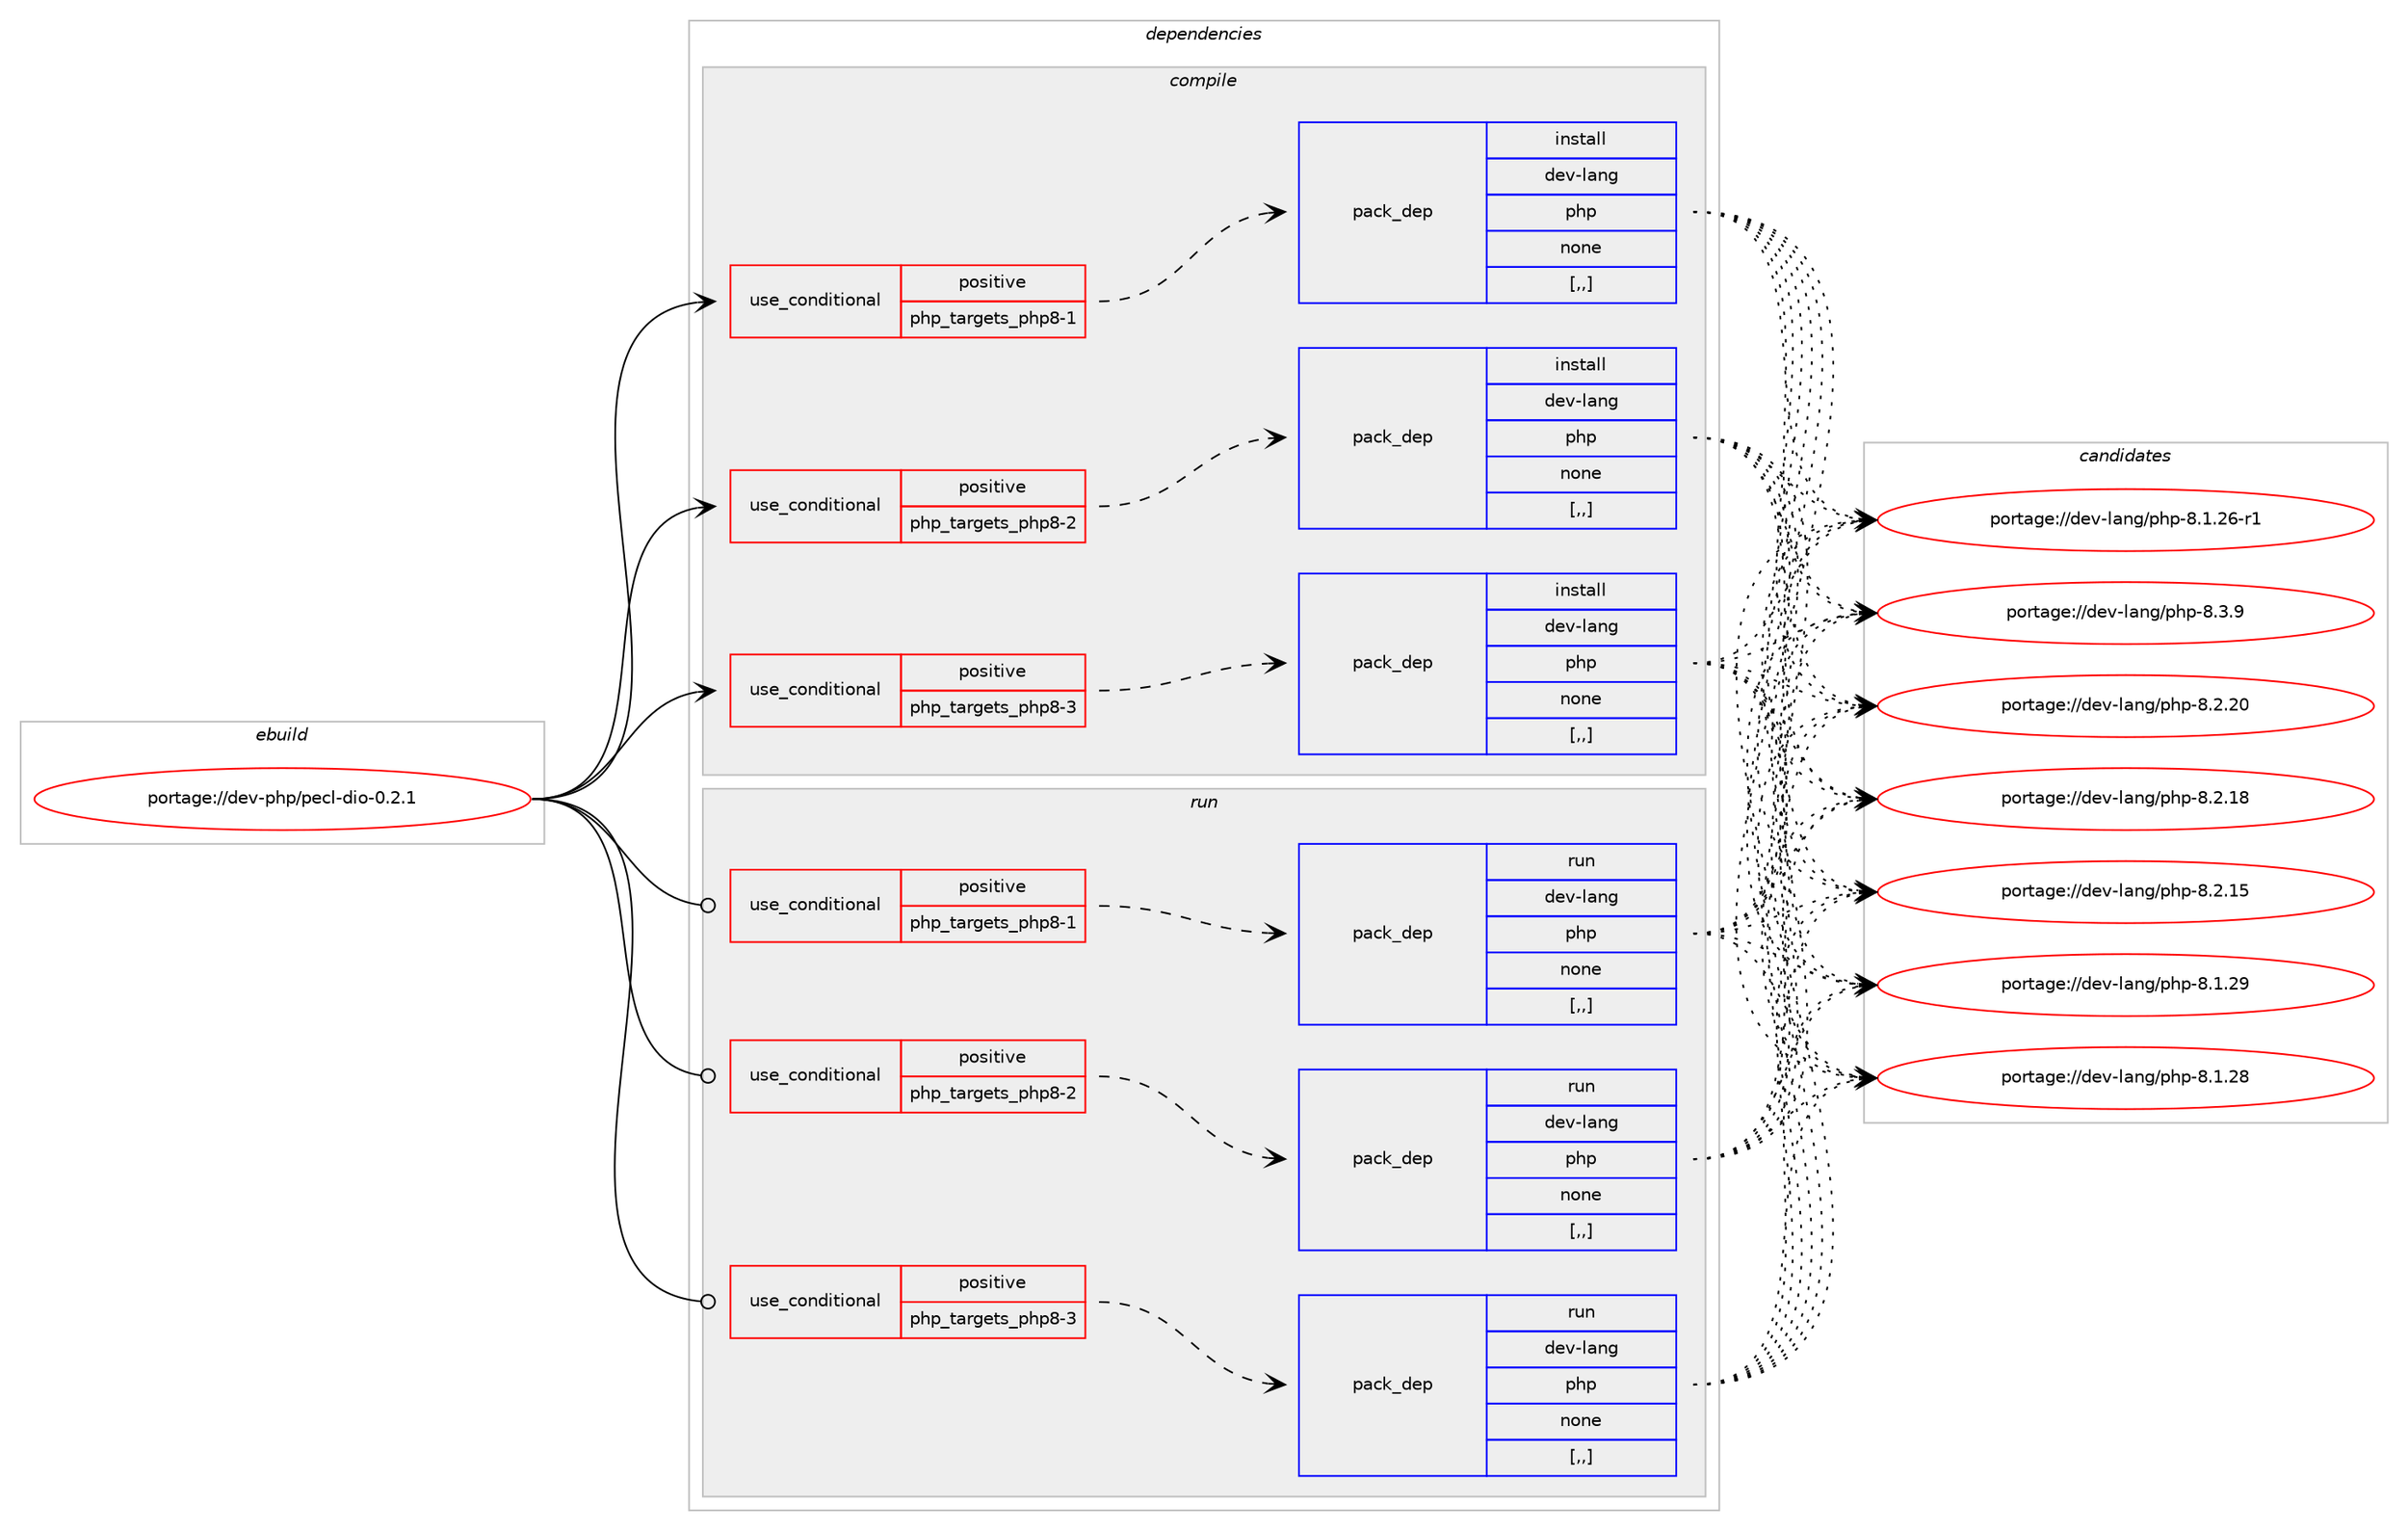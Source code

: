 digraph prolog {

# *************
# Graph options
# *************

newrank=true;
concentrate=true;
compound=true;
graph [rankdir=LR,fontname=Helvetica,fontsize=10,ranksep=1.5];#, ranksep=2.5, nodesep=0.2];
edge  [arrowhead=vee];
node  [fontname=Helvetica,fontsize=10];

# **********
# The ebuild
# **********

subgraph cluster_leftcol {
color=gray;
label=<<i>ebuild</i>>;
id [label="portage://dev-php/pecl-dio-0.2.1", color=red, width=4, href="../dev-php/pecl-dio-0.2.1.svg"];
}

# ****************
# The dependencies
# ****************

subgraph cluster_midcol {
color=gray;
label=<<i>dependencies</i>>;
subgraph cluster_compile {
fillcolor="#eeeeee";
style=filled;
label=<<i>compile</i>>;
subgraph cond30201 {
dependency140228 [label=<<TABLE BORDER="0" CELLBORDER="1" CELLSPACING="0" CELLPADDING="4"><TR><TD ROWSPAN="3" CELLPADDING="10">use_conditional</TD></TR><TR><TD>positive</TD></TR><TR><TD>php_targets_php8-1</TD></TR></TABLE>>, shape=none, color=red];
subgraph pack108792 {
dependency140229 [label=<<TABLE BORDER="0" CELLBORDER="1" CELLSPACING="0" CELLPADDING="4" WIDTH="220"><TR><TD ROWSPAN="6" CELLPADDING="30">pack_dep</TD></TR><TR><TD WIDTH="110">install</TD></TR><TR><TD>dev-lang</TD></TR><TR><TD>php</TD></TR><TR><TD>none</TD></TR><TR><TD>[,,]</TD></TR></TABLE>>, shape=none, color=blue];
}
dependency140228:e -> dependency140229:w [weight=20,style="dashed",arrowhead="vee"];
}
id:e -> dependency140228:w [weight=20,style="solid",arrowhead="vee"];
subgraph cond30202 {
dependency140230 [label=<<TABLE BORDER="0" CELLBORDER="1" CELLSPACING="0" CELLPADDING="4"><TR><TD ROWSPAN="3" CELLPADDING="10">use_conditional</TD></TR><TR><TD>positive</TD></TR><TR><TD>php_targets_php8-2</TD></TR></TABLE>>, shape=none, color=red];
subgraph pack108793 {
dependency140231 [label=<<TABLE BORDER="0" CELLBORDER="1" CELLSPACING="0" CELLPADDING="4" WIDTH="220"><TR><TD ROWSPAN="6" CELLPADDING="30">pack_dep</TD></TR><TR><TD WIDTH="110">install</TD></TR><TR><TD>dev-lang</TD></TR><TR><TD>php</TD></TR><TR><TD>none</TD></TR><TR><TD>[,,]</TD></TR></TABLE>>, shape=none, color=blue];
}
dependency140230:e -> dependency140231:w [weight=20,style="dashed",arrowhead="vee"];
}
id:e -> dependency140230:w [weight=20,style="solid",arrowhead="vee"];
subgraph cond30203 {
dependency140232 [label=<<TABLE BORDER="0" CELLBORDER="1" CELLSPACING="0" CELLPADDING="4"><TR><TD ROWSPAN="3" CELLPADDING="10">use_conditional</TD></TR><TR><TD>positive</TD></TR><TR><TD>php_targets_php8-3</TD></TR></TABLE>>, shape=none, color=red];
subgraph pack108794 {
dependency140233 [label=<<TABLE BORDER="0" CELLBORDER="1" CELLSPACING="0" CELLPADDING="4" WIDTH="220"><TR><TD ROWSPAN="6" CELLPADDING="30">pack_dep</TD></TR><TR><TD WIDTH="110">install</TD></TR><TR><TD>dev-lang</TD></TR><TR><TD>php</TD></TR><TR><TD>none</TD></TR><TR><TD>[,,]</TD></TR></TABLE>>, shape=none, color=blue];
}
dependency140232:e -> dependency140233:w [weight=20,style="dashed",arrowhead="vee"];
}
id:e -> dependency140232:w [weight=20,style="solid",arrowhead="vee"];
}
subgraph cluster_compileandrun {
fillcolor="#eeeeee";
style=filled;
label=<<i>compile and run</i>>;
}
subgraph cluster_run {
fillcolor="#eeeeee";
style=filled;
label=<<i>run</i>>;
subgraph cond30204 {
dependency140234 [label=<<TABLE BORDER="0" CELLBORDER="1" CELLSPACING="0" CELLPADDING="4"><TR><TD ROWSPAN="3" CELLPADDING="10">use_conditional</TD></TR><TR><TD>positive</TD></TR><TR><TD>php_targets_php8-1</TD></TR></TABLE>>, shape=none, color=red];
subgraph pack108795 {
dependency140235 [label=<<TABLE BORDER="0" CELLBORDER="1" CELLSPACING="0" CELLPADDING="4" WIDTH="220"><TR><TD ROWSPAN="6" CELLPADDING="30">pack_dep</TD></TR><TR><TD WIDTH="110">run</TD></TR><TR><TD>dev-lang</TD></TR><TR><TD>php</TD></TR><TR><TD>none</TD></TR><TR><TD>[,,]</TD></TR></TABLE>>, shape=none, color=blue];
}
dependency140234:e -> dependency140235:w [weight=20,style="dashed",arrowhead="vee"];
}
id:e -> dependency140234:w [weight=20,style="solid",arrowhead="odot"];
subgraph cond30205 {
dependency140236 [label=<<TABLE BORDER="0" CELLBORDER="1" CELLSPACING="0" CELLPADDING="4"><TR><TD ROWSPAN="3" CELLPADDING="10">use_conditional</TD></TR><TR><TD>positive</TD></TR><TR><TD>php_targets_php8-2</TD></TR></TABLE>>, shape=none, color=red];
subgraph pack108796 {
dependency140237 [label=<<TABLE BORDER="0" CELLBORDER="1" CELLSPACING="0" CELLPADDING="4" WIDTH="220"><TR><TD ROWSPAN="6" CELLPADDING="30">pack_dep</TD></TR><TR><TD WIDTH="110">run</TD></TR><TR><TD>dev-lang</TD></TR><TR><TD>php</TD></TR><TR><TD>none</TD></TR><TR><TD>[,,]</TD></TR></TABLE>>, shape=none, color=blue];
}
dependency140236:e -> dependency140237:w [weight=20,style="dashed",arrowhead="vee"];
}
id:e -> dependency140236:w [weight=20,style="solid",arrowhead="odot"];
subgraph cond30206 {
dependency140238 [label=<<TABLE BORDER="0" CELLBORDER="1" CELLSPACING="0" CELLPADDING="4"><TR><TD ROWSPAN="3" CELLPADDING="10">use_conditional</TD></TR><TR><TD>positive</TD></TR><TR><TD>php_targets_php8-3</TD></TR></TABLE>>, shape=none, color=red];
subgraph pack108797 {
dependency140239 [label=<<TABLE BORDER="0" CELLBORDER="1" CELLSPACING="0" CELLPADDING="4" WIDTH="220"><TR><TD ROWSPAN="6" CELLPADDING="30">pack_dep</TD></TR><TR><TD WIDTH="110">run</TD></TR><TR><TD>dev-lang</TD></TR><TR><TD>php</TD></TR><TR><TD>none</TD></TR><TR><TD>[,,]</TD></TR></TABLE>>, shape=none, color=blue];
}
dependency140238:e -> dependency140239:w [weight=20,style="dashed",arrowhead="vee"];
}
id:e -> dependency140238:w [weight=20,style="solid",arrowhead="odot"];
}
}

# **************
# The candidates
# **************

subgraph cluster_choices {
rank=same;
color=gray;
label=<<i>candidates</i>>;

subgraph choice108792 {
color=black;
nodesep=1;
choice100101118451089711010347112104112455646514657 [label="portage://dev-lang/php-8.3.9", color=red, width=4,href="../dev-lang/php-8.3.9.svg"];
choice10010111845108971101034711210411245564650465048 [label="portage://dev-lang/php-8.2.20", color=red, width=4,href="../dev-lang/php-8.2.20.svg"];
choice10010111845108971101034711210411245564650464956 [label="portage://dev-lang/php-8.2.18", color=red, width=4,href="../dev-lang/php-8.2.18.svg"];
choice10010111845108971101034711210411245564650464953 [label="portage://dev-lang/php-8.2.15", color=red, width=4,href="../dev-lang/php-8.2.15.svg"];
choice10010111845108971101034711210411245564649465057 [label="portage://dev-lang/php-8.1.29", color=red, width=4,href="../dev-lang/php-8.1.29.svg"];
choice10010111845108971101034711210411245564649465056 [label="portage://dev-lang/php-8.1.28", color=red, width=4,href="../dev-lang/php-8.1.28.svg"];
choice100101118451089711010347112104112455646494650544511449 [label="portage://dev-lang/php-8.1.26-r1", color=red, width=4,href="../dev-lang/php-8.1.26-r1.svg"];
dependency140229:e -> choice100101118451089711010347112104112455646514657:w [style=dotted,weight="100"];
dependency140229:e -> choice10010111845108971101034711210411245564650465048:w [style=dotted,weight="100"];
dependency140229:e -> choice10010111845108971101034711210411245564650464956:w [style=dotted,weight="100"];
dependency140229:e -> choice10010111845108971101034711210411245564650464953:w [style=dotted,weight="100"];
dependency140229:e -> choice10010111845108971101034711210411245564649465057:w [style=dotted,weight="100"];
dependency140229:e -> choice10010111845108971101034711210411245564649465056:w [style=dotted,weight="100"];
dependency140229:e -> choice100101118451089711010347112104112455646494650544511449:w [style=dotted,weight="100"];
}
subgraph choice108793 {
color=black;
nodesep=1;
choice100101118451089711010347112104112455646514657 [label="portage://dev-lang/php-8.3.9", color=red, width=4,href="../dev-lang/php-8.3.9.svg"];
choice10010111845108971101034711210411245564650465048 [label="portage://dev-lang/php-8.2.20", color=red, width=4,href="../dev-lang/php-8.2.20.svg"];
choice10010111845108971101034711210411245564650464956 [label="portage://dev-lang/php-8.2.18", color=red, width=4,href="../dev-lang/php-8.2.18.svg"];
choice10010111845108971101034711210411245564650464953 [label="portage://dev-lang/php-8.2.15", color=red, width=4,href="../dev-lang/php-8.2.15.svg"];
choice10010111845108971101034711210411245564649465057 [label="portage://dev-lang/php-8.1.29", color=red, width=4,href="../dev-lang/php-8.1.29.svg"];
choice10010111845108971101034711210411245564649465056 [label="portage://dev-lang/php-8.1.28", color=red, width=4,href="../dev-lang/php-8.1.28.svg"];
choice100101118451089711010347112104112455646494650544511449 [label="portage://dev-lang/php-8.1.26-r1", color=red, width=4,href="../dev-lang/php-8.1.26-r1.svg"];
dependency140231:e -> choice100101118451089711010347112104112455646514657:w [style=dotted,weight="100"];
dependency140231:e -> choice10010111845108971101034711210411245564650465048:w [style=dotted,weight="100"];
dependency140231:e -> choice10010111845108971101034711210411245564650464956:w [style=dotted,weight="100"];
dependency140231:e -> choice10010111845108971101034711210411245564650464953:w [style=dotted,weight="100"];
dependency140231:e -> choice10010111845108971101034711210411245564649465057:w [style=dotted,weight="100"];
dependency140231:e -> choice10010111845108971101034711210411245564649465056:w [style=dotted,weight="100"];
dependency140231:e -> choice100101118451089711010347112104112455646494650544511449:w [style=dotted,weight="100"];
}
subgraph choice108794 {
color=black;
nodesep=1;
choice100101118451089711010347112104112455646514657 [label="portage://dev-lang/php-8.3.9", color=red, width=4,href="../dev-lang/php-8.3.9.svg"];
choice10010111845108971101034711210411245564650465048 [label="portage://dev-lang/php-8.2.20", color=red, width=4,href="../dev-lang/php-8.2.20.svg"];
choice10010111845108971101034711210411245564650464956 [label="portage://dev-lang/php-8.2.18", color=red, width=4,href="../dev-lang/php-8.2.18.svg"];
choice10010111845108971101034711210411245564650464953 [label="portage://dev-lang/php-8.2.15", color=red, width=4,href="../dev-lang/php-8.2.15.svg"];
choice10010111845108971101034711210411245564649465057 [label="portage://dev-lang/php-8.1.29", color=red, width=4,href="../dev-lang/php-8.1.29.svg"];
choice10010111845108971101034711210411245564649465056 [label="portage://dev-lang/php-8.1.28", color=red, width=4,href="../dev-lang/php-8.1.28.svg"];
choice100101118451089711010347112104112455646494650544511449 [label="portage://dev-lang/php-8.1.26-r1", color=red, width=4,href="../dev-lang/php-8.1.26-r1.svg"];
dependency140233:e -> choice100101118451089711010347112104112455646514657:w [style=dotted,weight="100"];
dependency140233:e -> choice10010111845108971101034711210411245564650465048:w [style=dotted,weight="100"];
dependency140233:e -> choice10010111845108971101034711210411245564650464956:w [style=dotted,weight="100"];
dependency140233:e -> choice10010111845108971101034711210411245564650464953:w [style=dotted,weight="100"];
dependency140233:e -> choice10010111845108971101034711210411245564649465057:w [style=dotted,weight="100"];
dependency140233:e -> choice10010111845108971101034711210411245564649465056:w [style=dotted,weight="100"];
dependency140233:e -> choice100101118451089711010347112104112455646494650544511449:w [style=dotted,weight="100"];
}
subgraph choice108795 {
color=black;
nodesep=1;
choice100101118451089711010347112104112455646514657 [label="portage://dev-lang/php-8.3.9", color=red, width=4,href="../dev-lang/php-8.3.9.svg"];
choice10010111845108971101034711210411245564650465048 [label="portage://dev-lang/php-8.2.20", color=red, width=4,href="../dev-lang/php-8.2.20.svg"];
choice10010111845108971101034711210411245564650464956 [label="portage://dev-lang/php-8.2.18", color=red, width=4,href="../dev-lang/php-8.2.18.svg"];
choice10010111845108971101034711210411245564650464953 [label="portage://dev-lang/php-8.2.15", color=red, width=4,href="../dev-lang/php-8.2.15.svg"];
choice10010111845108971101034711210411245564649465057 [label="portage://dev-lang/php-8.1.29", color=red, width=4,href="../dev-lang/php-8.1.29.svg"];
choice10010111845108971101034711210411245564649465056 [label="portage://dev-lang/php-8.1.28", color=red, width=4,href="../dev-lang/php-8.1.28.svg"];
choice100101118451089711010347112104112455646494650544511449 [label="portage://dev-lang/php-8.1.26-r1", color=red, width=4,href="../dev-lang/php-8.1.26-r1.svg"];
dependency140235:e -> choice100101118451089711010347112104112455646514657:w [style=dotted,weight="100"];
dependency140235:e -> choice10010111845108971101034711210411245564650465048:w [style=dotted,weight="100"];
dependency140235:e -> choice10010111845108971101034711210411245564650464956:w [style=dotted,weight="100"];
dependency140235:e -> choice10010111845108971101034711210411245564650464953:w [style=dotted,weight="100"];
dependency140235:e -> choice10010111845108971101034711210411245564649465057:w [style=dotted,weight="100"];
dependency140235:e -> choice10010111845108971101034711210411245564649465056:w [style=dotted,weight="100"];
dependency140235:e -> choice100101118451089711010347112104112455646494650544511449:w [style=dotted,weight="100"];
}
subgraph choice108796 {
color=black;
nodesep=1;
choice100101118451089711010347112104112455646514657 [label="portage://dev-lang/php-8.3.9", color=red, width=4,href="../dev-lang/php-8.3.9.svg"];
choice10010111845108971101034711210411245564650465048 [label="portage://dev-lang/php-8.2.20", color=red, width=4,href="../dev-lang/php-8.2.20.svg"];
choice10010111845108971101034711210411245564650464956 [label="portage://dev-lang/php-8.2.18", color=red, width=4,href="../dev-lang/php-8.2.18.svg"];
choice10010111845108971101034711210411245564650464953 [label="portage://dev-lang/php-8.2.15", color=red, width=4,href="../dev-lang/php-8.2.15.svg"];
choice10010111845108971101034711210411245564649465057 [label="portage://dev-lang/php-8.1.29", color=red, width=4,href="../dev-lang/php-8.1.29.svg"];
choice10010111845108971101034711210411245564649465056 [label="portage://dev-lang/php-8.1.28", color=red, width=4,href="../dev-lang/php-8.1.28.svg"];
choice100101118451089711010347112104112455646494650544511449 [label="portage://dev-lang/php-8.1.26-r1", color=red, width=4,href="../dev-lang/php-8.1.26-r1.svg"];
dependency140237:e -> choice100101118451089711010347112104112455646514657:w [style=dotted,weight="100"];
dependency140237:e -> choice10010111845108971101034711210411245564650465048:w [style=dotted,weight="100"];
dependency140237:e -> choice10010111845108971101034711210411245564650464956:w [style=dotted,weight="100"];
dependency140237:e -> choice10010111845108971101034711210411245564650464953:w [style=dotted,weight="100"];
dependency140237:e -> choice10010111845108971101034711210411245564649465057:w [style=dotted,weight="100"];
dependency140237:e -> choice10010111845108971101034711210411245564649465056:w [style=dotted,weight="100"];
dependency140237:e -> choice100101118451089711010347112104112455646494650544511449:w [style=dotted,weight="100"];
}
subgraph choice108797 {
color=black;
nodesep=1;
choice100101118451089711010347112104112455646514657 [label="portage://dev-lang/php-8.3.9", color=red, width=4,href="../dev-lang/php-8.3.9.svg"];
choice10010111845108971101034711210411245564650465048 [label="portage://dev-lang/php-8.2.20", color=red, width=4,href="../dev-lang/php-8.2.20.svg"];
choice10010111845108971101034711210411245564650464956 [label="portage://dev-lang/php-8.2.18", color=red, width=4,href="../dev-lang/php-8.2.18.svg"];
choice10010111845108971101034711210411245564650464953 [label="portage://dev-lang/php-8.2.15", color=red, width=4,href="../dev-lang/php-8.2.15.svg"];
choice10010111845108971101034711210411245564649465057 [label="portage://dev-lang/php-8.1.29", color=red, width=4,href="../dev-lang/php-8.1.29.svg"];
choice10010111845108971101034711210411245564649465056 [label="portage://dev-lang/php-8.1.28", color=red, width=4,href="../dev-lang/php-8.1.28.svg"];
choice100101118451089711010347112104112455646494650544511449 [label="portage://dev-lang/php-8.1.26-r1", color=red, width=4,href="../dev-lang/php-8.1.26-r1.svg"];
dependency140239:e -> choice100101118451089711010347112104112455646514657:w [style=dotted,weight="100"];
dependency140239:e -> choice10010111845108971101034711210411245564650465048:w [style=dotted,weight="100"];
dependency140239:e -> choice10010111845108971101034711210411245564650464956:w [style=dotted,weight="100"];
dependency140239:e -> choice10010111845108971101034711210411245564650464953:w [style=dotted,weight="100"];
dependency140239:e -> choice10010111845108971101034711210411245564649465057:w [style=dotted,weight="100"];
dependency140239:e -> choice10010111845108971101034711210411245564649465056:w [style=dotted,weight="100"];
dependency140239:e -> choice100101118451089711010347112104112455646494650544511449:w [style=dotted,weight="100"];
}
}

}
